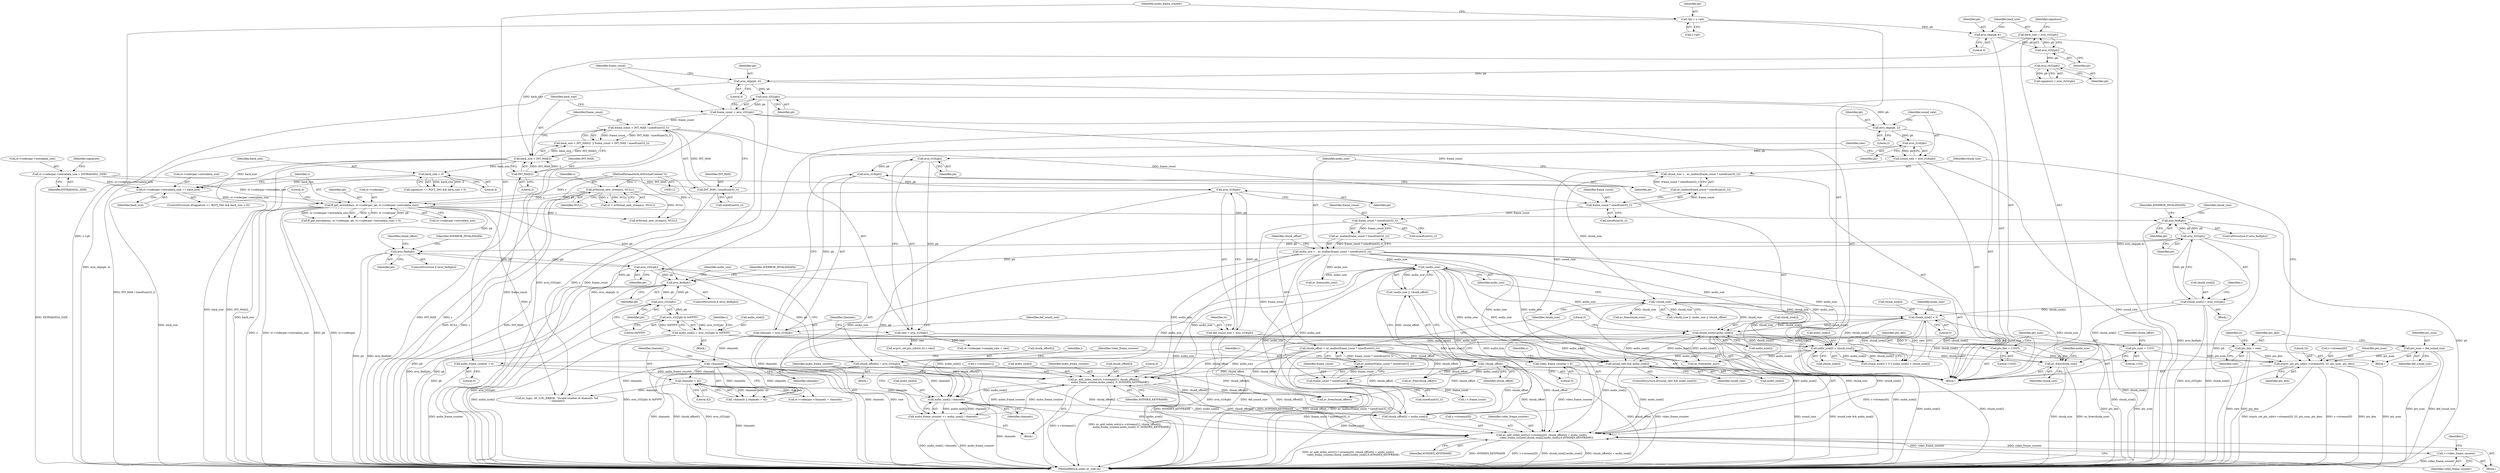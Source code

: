 digraph "0_FFmpeg_96f24d1bee7fe7bac08e2b7c74db1a046c9dc0de@API" {
"1000620" [label="(Call,av_free(chunk_size))"];
"1000549" [label="(Call,chunk_size[i] < 0)"];
"1000487" [label="(Call,chunk_size[i] = avio_rl32(pb))"];
"1000491" [label="(Call,avio_rl32(pb))"];
"1000483" [label="(Call,avio_feof(pb))"];
"1000284" [label="(Call,ff_get_extradata(s, st->codecpar, pb, st->codecpar->extradata_size))"];
"1000216" [label="(Call,avformat_new_stream(s, NULL))"];
"1000113" [label="(MethodParameterIn,AVFormatContext *s)"];
"1000212" [label="(Call,avio_rl16(pb))"];
"1000208" [label="(Call,avio_rl16(pb))"];
"1000204" [label="(Call,avio_rl16(pb))"];
"1000200" [label="(Call,avio_rl16(pb))"];
"1000195" [label="(Call,avio_skip(pb, 2))"];
"1000178" [label="(Call,avio_rl32(pb))"];
"1000173" [label="(Call,avio_skip(pb, 4))"];
"1000171" [label="(Call,avio_rb32(pb))"];
"1000167" [label="(Call,avio_rl32(pb))"];
"1000162" [label="(Call,avio_skip(pb,4))"];
"1000116" [label="(Call,*pb = s->pb)"];
"1000275" [label="(Call,st->codecpar->extradata_size += back_size)"];
"1000272" [label="(Call,back_size > 0)"];
"1000182" [label="(Call,back_size > INT_MAX/2)"];
"1000165" [label="(Call,back_size = avio_rl32(pb))"];
"1000184" [label="(Call,INT_MAX/2)"];
"1000260" [label="(Call,st->codecpar->extradata_size = EXTRADATA1_SIZE)"];
"1000609" [label="(Call,chunk_size[i]-audio_size[i])"];
"1000554" [label="(Call,audio_size[i] > chunk_size[i])"];
"1000458" [label="(Call,!audio_size)"];
"1000439" [label="(Call,audio_size =   av_malloc(frame_count * sizeof(uint32_t)))"];
"1000441" [label="(Call,av_malloc(frame_count * sizeof(uint32_t)))"];
"1000442" [label="(Call,frame_count * sizeof(uint32_t))"];
"1000435" [label="(Call,frame_count * sizeof(uint32_t))"];
"1000187" [label="(Call,frame_count > INT_MAX / sizeof(uint32_t))"];
"1000176" [label="(Call,frame_count = avio_rl32(pb))"];
"1000189" [label="(Call,INT_MAX / sizeof(uint32_t))"];
"1000529" [label="(Call,audio_size[i] = avio_rl32(pb) & 0xFFFF)"];
"1000533" [label="(Call,avio_rl32(pb) & 0xFFFF)"];
"1000534" [label="(Call,avio_rl32(pb))"];
"1000525" [label="(Call,avio_feof(pb))"];
"1000512" [label="(Call,avio_rl32(pb))"];
"1000504" [label="(Call,avio_feof(pb))"];
"1000455" [label="(Call,!chunk_size)"];
"1000432" [label="(Call,chunk_size =   av_malloc(frame_count * sizeof(uint32_t)))"];
"1000434" [label="(Call,av_malloc(frame_count * sizeof(uint32_t)))"];
"1000567" [label="(Call,sound_rate && audio_size[i])"];
"1000198" [label="(Call,sound_rate = avio_rl16(pb))"];
"1000590" [label="(Call,audio_size[i] / channels)"];
"1000573" [label="(Call,av_add_index_entry(s->streams[1], chunk_offset[i],\n                audio_frame_counter,audio_size[i], 0, AVINDEX_KEYFRAME))"];
"1000460" [label="(Call,!chunk_offset)"];
"1000446" [label="(Call,chunk_offset = av_malloc(frame_count * sizeof(uint32_t)))"];
"1000448" [label="(Call,av_malloc(frame_count * sizeof(uint32_t)))"];
"1000449" [label="(Call,frame_count * sizeof(uint32_t))"];
"1000508" [label="(Call,chunk_offset[i] = avio_rl32(pb))"];
"1000588" [label="(Call,audio_frame_counter += audio_size[i] / channels)"];
"1000124" [label="(Call,audio_frame_counter = 0)"];
"1000595" [label="(Call,av_add_index_entry(s->streams[0], chunk_offset[i] + audio_size[i],\n            video_frame_counter,chunk_size[i]-audio_size[i],0,AVINDEX_KEYFRAME))"];
"1000423" [label="(Call,avpriv_set_pts_info(s->streams[0], 32, pts_num, pts_den))"];
"1000317" [label="(Call,pts_num = def_sound_size)"];
"1000210" [label="(Call,def_sound_size = avio_rl16(pb))"];
"1000142" [label="(Call,pts_num = 1103)"];
"1000138" [label="(Call,pts_den = 11025)"];
"1000320" [label="(Call,pts_den = rate)"];
"1000202" [label="(Call,rate = avio_rl16(pb))"];
"1000128" [label="(Call,video_frame_counter = 0)"];
"1000618" [label="(Call,++video_frame_counter)"];
"1000206" [label="(Call,channels = avio_rl16(pb))"];
"1000304" [label="(Call,!channels)"];
"1000306" [label="(Call,channels > 42)"];
"1000554" [label="(Call,audio_size[i] > chunk_size[i])"];
"1000167" [label="(Call,avio_rl32(pb))"];
"1000574" [label="(Call,s->streams[1])"];
"1000183" [label="(Identifier,back_size)"];
"1000512" [label="(Call,avio_rl32(pb))"];
"1000173" [label="(Call,avio_skip(pb, 4))"];
"1000179" [label="(Identifier,pb)"];
"1000433" [label="(Identifier,chunk_size)"];
"1000430" [label="(Identifier,pts_num)"];
"1000213" [label="(Identifier,pb)"];
"1000169" [label="(Call,signature = avio_rb32(pb))"];
"1000168" [label="(Identifier,pb)"];
"1000143" [label="(Identifier,pts_num)"];
"1000467" [label="(Call,av_free(chunk_offset))"];
"1000440" [label="(Identifier,audio_size)"];
"1000583" [label="(Call,audio_size[i])"];
"1000432" [label="(Call,chunk_size =   av_malloc(frame_count * sizeof(uint32_t)))"];
"1000307" [label="(Identifier,channels)"];
"1000505" [label="(Identifier,pb)"];
"1000191" [label="(Call,sizeof(uint32_t))"];
"1000272" [label="(Call,back_size > 0)"];
"1000140" [label="(Literal,11025)"];
"1000162" [label="(Call,avio_skip(pb,4))"];
"1000324" [label="(Identifier,st)"];
"1000318" [label="(Identifier,pts_num)"];
"1000594" [label="(Identifier,channels)"];
"1000130" [label="(Literal,0)"];
"1000484" [label="(Identifier,pb)"];
"1000457" [label="(Call,!audio_size || !chunk_offset)"];
"1000531" [label="(Identifier,audio_size)"];
"1000431" [label="(Identifier,pts_den)"];
"1000206" [label="(Call,channels = avio_rl16(pb))"];
"1000487" [label="(Call,chunk_size[i] = avio_rl32(pb))"];
"1000187" [label="(Call,frame_count > INT_MAX / sizeof(uint32_t))"];
"1000196" [label="(Identifier,pb)"];
"1000319" [label="(Identifier,def_sound_size)"];
"1000212" [label="(Call,avio_rl16(pb))"];
"1000185" [label="(Identifier,INT_MAX)"];
"1000582" [label="(Identifier,audio_frame_counter)"];
"1000620" [label="(Call,av_free(chunk_size))"];
"1000304" [label="(Call,!channels)"];
"1000461" [label="(Identifier,chunk_offset)"];
"1000139" [label="(Identifier,pts_den)"];
"1000591" [label="(Call,audio_size[i])"];
"1000448" [label="(Call,av_malloc(frame_count * sizeof(uint32_t)))"];
"1000147" [label="(Identifier,chunk_offset)"];
"1000556" [label="(Identifier,audio_size)"];
"1000460" [label="(Call,!chunk_offset)"];
"1000576" [label="(Identifier,s)"];
"1000211" [label="(Identifier,def_sound_size)"];
"1000144" [label="(Literal,1103)"];
"1000610" [label="(Call,chunk_size[i])"];
"1000491" [label="(Call,avio_rl32(pb))"];
"1000579" [label="(Call,chunk_offset[i])"];
"1000317" [label="(Call,pts_num = def_sound_size)"];
"1000178" [label="(Call,avio_rl32(pb))"];
"1000273" [label="(Identifier,back_size)"];
"1000555" [label="(Call,audio_size[i])"];
"1000621" [label="(Identifier,chunk_size)"];
"1000268" [label="(Call,signature == RLV3_TAG && back_size > 0)"];
"1000199" [label="(Identifier,sound_rate)"];
"1000595" [label="(Call,av_add_index_entry(s->streams[0], chunk_offset[i] + audio_size[i],\n            video_frame_counter,chunk_size[i]-audio_size[i],0,AVINDEX_KEYFRAME))"];
"1000523" [label="(Block,)"];
"1000274" [label="(Literal,0)"];
"1000281" [label="(Identifier,back_size)"];
"1000548" [label="(Call,chunk_size[i] < 0 || audio_size[i] > chunk_size[i])"];
"1000306" [label="(Call,channels > 42)"];
"1000129" [label="(Identifier,video_frame_counter)"];
"1000546" [label="(Block,)"];
"1000207" [label="(Identifier,channels)"];
"1000566" [label="(ControlStructure,if(sound_rate && audio_size[i]))"];
"1000275" [label="(Call,st->codecpar->extradata_size += back_size)"];
"1000590" [label="(Call,audio_size[i] / channels)"];
"1000117" [label="(Identifier,pb)"];
"1000276" [label="(Call,st->codecpar->extradata_size)"];
"1000456" [label="(Identifier,chunk_size)"];
"1000285" [label="(Identifier,s)"];
"1000175" [label="(Literal,4)"];
"1000534" [label="(Call,avio_rl32(pb))"];
"1000502" [label="(Block,)"];
"1000210" [label="(Call,def_sound_size = avio_rl16(pb))"];
"1000509" [label="(Call,chunk_offset[i])"];
"1000325" [label="(Call,avformat_new_stream(s, NULL))"];
"1000171" [label="(Call,avio_rb32(pb))"];
"1000163" [label="(Identifier,pb)"];
"1000320" [label="(Call,pts_den = rate)"];
"1000190" [label="(Identifier,INT_MAX)"];
"1000524" [label="(ControlStructure,if (avio_feof(pb)))"];
"1000463" [label="(Call,av_free(chunk_size))"];
"1000504" [label="(Call,avio_feof(pb))"];
"1000181" [label="(Call,back_size > INT_MAX/2  || frame_count > INT_MAX / sizeof(uint32_t))"];
"1000322" [label="(Identifier,rate)"];
"1000217" [label="(Identifier,s)"];
"1000128" [label="(Call,video_frame_counter = 0)"];
"1000126" [label="(Literal,0)"];
"1000465" [label="(Call,av_free(audio_size))"];
"1000525" [label="(Call,avio_feof(pb))"];
"1000202" [label="(Call,rate = avio_rl16(pb))"];
"1000305" [label="(Identifier,channels)"];
"1000455" [label="(Call,!chunk_size)"];
"1000623" [label="(Identifier,audio_size)"];
"1000588" [label="(Call,audio_frame_counter += audio_size[i] / channels)"];
"1000186" [label="(Literal,2)"];
"1000613" [label="(Call,audio_size[i])"];
"1000215" [label="(Identifier,st)"];
"1000437" [label="(Call,sizeof(uint32_t))"];
"1000510" [label="(Identifier,chunk_offset)"];
"1000458" [label="(Call,!audio_size)"];
"1000295" [label="(Literal,0)"];
"1000208" [label="(Call,avio_rl16(pb))"];
"1000450" [label="(Identifier,frame_count)"];
"1000270" [label="(Identifier,signature)"];
"1000138" [label="(Call,pts_den = 11025)"];
"1000266" [label="(Identifier,EXTRADATA1_SIZE)"];
"1000601" [label="(Call,chunk_offset[i] + audio_size[i])"];
"1000267" [label="(ControlStructure,if(signature == RLV3_TAG && back_size > 0))"];
"1000261" [label="(Call,st->codecpar->extradata_size)"];
"1000522" [label="(Identifier,i)"];
"1000488" [label="(Call,chunk_size[i])"];
"1000529" [label="(Call,audio_size[i] = avio_rl32(pb) & 0xFFFF)"];
"1000451" [label="(Call,sizeof(uint32_t))"];
"1000423" [label="(Call,avpriv_set_pts_info(s->streams[0], 32, pts_num, pts_den))"];
"1000118" [label="(Call,s->pb)"];
"1000189" [label="(Call,INT_MAX / sizeof(uint32_t))"];
"1000567" [label="(Call,sound_rate && audio_size[i])"];
"1000308" [label="(Literal,42)"];
"1000201" [label="(Identifier,pb)"];
"1000573" [label="(Call,av_add_index_entry(s->streams[1], chunk_offset[i],\n                audio_frame_counter,audio_size[i], 0, AVINDEX_KEYFRAME))"];
"1000476" [label="(Call,i < frame_count)"];
"1000596" [label="(Call,s->streams[0])"];
"1000454" [label="(Call,!chunk_size || !audio_size || !chunk_offset)"];
"1000589" [label="(Identifier,audio_frame_counter)"];
"1000303" [label="(Call,!channels || channels > 42)"];
"1000434" [label="(Call,av_malloc(frame_count * sizeof(uint32_t)))"];
"1000166" [label="(Identifier,back_size)"];
"1000609" [label="(Call,chunk_size[i]-audio_size[i])"];
"1000446" [label="(Call,chunk_offset = av_malloc(frame_count * sizeof(uint32_t)))"];
"1000618" [label="(Call,++video_frame_counter)"];
"1000444" [label="(Call,sizeof(uint32_t))"];
"1000418" [label="(Call,avpriv_set_pts_info(st,32,1,rate))"];
"1000114" [label="(Block,)"];
"1000481" [label="(Block,)"];
"1000209" [label="(Identifier,pb)"];
"1000113" [label="(MethodParameterIn,AVFormatContext *s)"];
"1000177" [label="(Identifier,frame_count)"];
"1000508" [label="(Call,chunk_offset[i] = avio_rl32(pb))"];
"1000483" [label="(Call,avio_feof(pb))"];
"1000513" [label="(Identifier,pb)"];
"1000568" [label="(Identifier,sound_rate)"];
"1000290" [label="(Call,st->codecpar->extradata_size)"];
"1000170" [label="(Identifier,signature)"];
"1000526" [label="(Identifier,pb)"];
"1000550" [label="(Call,chunk_size[i])"];
"1000449" [label="(Call,frame_count * sizeof(uint32_t))"];
"1000503" [label="(ControlStructure,if (avio_feof(pb)))"];
"1000507" [label="(Identifier,AVERROR_INVALIDDATA)"];
"1000164" [label="(Literal,4)"];
"1000598" [label="(Identifier,s)"];
"1000535" [label="(Identifier,pb)"];
"1000586" [label="(Literal,0)"];
"1000429" [label="(Literal,32)"];
"1000205" [label="(Identifier,pb)"];
"1000116" [label="(Call,*pb = s->pb)"];
"1000204" [label="(Call,avio_rl16(pb))"];
"1000439" [label="(Call,audio_size =   av_malloc(frame_count * sizeof(uint32_t)))"];
"1000441" [label="(Call,av_malloc(frame_count * sizeof(uint32_t)))"];
"1000289" [label="(Identifier,pb)"];
"1000569" [label="(Call,audio_size[i])"];
"1000284" [label="(Call,ff_get_extradata(s, st->codecpar, pb, st->codecpar->extradata_size))"];
"1000442" [label="(Call,frame_count * sizeof(uint32_t))"];
"1000310" [label="(Call,av_log(s, AV_LOG_ERROR, \"Invalid number of channels: %d\n\", channels))"];
"1000572" [label="(Block,)"];
"1000528" [label="(Identifier,AVERROR_INVALIDDATA)"];
"1000492" [label="(Identifier,pb)"];
"1000283" [label="(Call,ff_get_extradata(s, st->codecpar, pb, st->codecpar->extradata_size) < 0)"];
"1000172" [label="(Identifier,pb)"];
"1000203" [label="(Identifier,rate)"];
"1000608" [label="(Identifier,video_frame_counter)"];
"1000619" [label="(Identifier,video_frame_counter)"];
"1000301" [label="(Block,)"];
"1000482" [label="(ControlStructure,if (avio_feof(pb)))"];
"1000369" [label="(Call,st->codecpar->sample_rate = rate)"];
"1000214" [label="(Call,st = avformat_new_stream(s, NULL))"];
"1000198" [label="(Call,sound_rate = avio_rl16(pb))"];
"1000628" [label="(MethodReturn,static av_cold int)"];
"1000174" [label="(Identifier,pb)"];
"1000443" [label="(Identifier,frame_count)"];
"1000125" [label="(Identifier,audio_frame_counter)"];
"1000321" [label="(Identifier,pts_den)"];
"1000480" [label="(Identifier,i)"];
"1000195" [label="(Call,avio_skip(pb, 2))"];
"1000176" [label="(Call,frame_count = avio_rl32(pb))"];
"1000447" [label="(Identifier,chunk_offset)"];
"1000165" [label="(Call,back_size = avio_rl32(pb))"];
"1000616" [label="(Literal,0)"];
"1000188" [label="(Identifier,frame_count)"];
"1000436" [label="(Identifier,frame_count)"];
"1000549" [label="(Call,chunk_size[i] < 0)"];
"1000533" [label="(Call,avio_rl32(pb) & 0xFFFF)"];
"1000530" [label="(Call,audio_size[i])"];
"1000200" [label="(Call,avio_rl16(pb))"];
"1000355" [label="(Call,st->codecpar->channels = channels)"];
"1000218" [label="(Identifier,NULL)"];
"1000435" [label="(Call,frame_count * sizeof(uint32_t))"];
"1000124" [label="(Call,audio_frame_counter = 0)"];
"1000545" [label="(Identifier,i)"];
"1000459" [label="(Identifier,audio_size)"];
"1000553" [label="(Literal,0)"];
"1000286" [label="(Call,st->codecpar)"];
"1000486" [label="(Identifier,AVERROR_INVALIDDATA)"];
"1000622" [label="(Call,av_free(audio_size))"];
"1000142" [label="(Call,pts_num = 1103)"];
"1000558" [label="(Call,chunk_size[i])"];
"1000617" [label="(Identifier,AVINDEX_KEYFRAME)"];
"1000260" [label="(Call,st->codecpar->extradata_size = EXTRADATA1_SIZE)"];
"1000501" [label="(Identifier,i)"];
"1000424" [label="(Call,s->streams[0])"];
"1000624" [label="(Call,av_free(chunk_offset))"];
"1000197" [label="(Literal,2)"];
"1000536" [label="(Literal,0xFFFF)"];
"1000489" [label="(Identifier,chunk_size)"];
"1000182" [label="(Call,back_size > INT_MAX/2)"];
"1000216" [label="(Call,avformat_new_stream(s, NULL))"];
"1000587" [label="(Identifier,AVINDEX_KEYFRAME)"];
"1000184" [label="(Call,INT_MAX/2)"];
"1000620" -> "1000114"  [label="AST: "];
"1000620" -> "1000621"  [label="CFG: "];
"1000621" -> "1000620"  [label="AST: "];
"1000623" -> "1000620"  [label="CFG: "];
"1000620" -> "1000628"  [label="DDG: chunk_size"];
"1000620" -> "1000628"  [label="DDG: av_free(chunk_size)"];
"1000549" -> "1000620"  [label="DDG: chunk_size[i]"];
"1000487" -> "1000620"  [label="DDG: chunk_size[i]"];
"1000609" -> "1000620"  [label="DDG: chunk_size[i]"];
"1000554" -> "1000620"  [label="DDG: chunk_size[i]"];
"1000455" -> "1000620"  [label="DDG: chunk_size"];
"1000549" -> "1000548"  [label="AST: "];
"1000549" -> "1000553"  [label="CFG: "];
"1000550" -> "1000549"  [label="AST: "];
"1000553" -> "1000549"  [label="AST: "];
"1000556" -> "1000549"  [label="CFG: "];
"1000548" -> "1000549"  [label="CFG: "];
"1000549" -> "1000628"  [label="DDG: chunk_size[i]"];
"1000549" -> "1000548"  [label="DDG: chunk_size[i]"];
"1000549" -> "1000548"  [label="DDG: 0"];
"1000487" -> "1000549"  [label="DDG: chunk_size[i]"];
"1000609" -> "1000549"  [label="DDG: chunk_size[i]"];
"1000455" -> "1000549"  [label="DDG: chunk_size"];
"1000549" -> "1000554"  [label="DDG: chunk_size[i]"];
"1000549" -> "1000609"  [label="DDG: chunk_size[i]"];
"1000487" -> "1000481"  [label="AST: "];
"1000487" -> "1000491"  [label="CFG: "];
"1000488" -> "1000487"  [label="AST: "];
"1000491" -> "1000487"  [label="AST: "];
"1000480" -> "1000487"  [label="CFG: "];
"1000487" -> "1000628"  [label="DDG: chunk_size[i]"];
"1000487" -> "1000628"  [label="DDG: avio_rl32(pb)"];
"1000491" -> "1000487"  [label="DDG: pb"];
"1000491" -> "1000492"  [label="CFG: "];
"1000492" -> "1000491"  [label="AST: "];
"1000491" -> "1000628"  [label="DDG: pb"];
"1000491" -> "1000483"  [label="DDG: pb"];
"1000483" -> "1000491"  [label="DDG: pb"];
"1000491" -> "1000504"  [label="DDG: pb"];
"1000491" -> "1000525"  [label="DDG: pb"];
"1000483" -> "1000482"  [label="AST: "];
"1000483" -> "1000484"  [label="CFG: "];
"1000484" -> "1000483"  [label="AST: "];
"1000486" -> "1000483"  [label="CFG: "];
"1000489" -> "1000483"  [label="CFG: "];
"1000483" -> "1000628"  [label="DDG: avio_feof(pb)"];
"1000483" -> "1000628"  [label="DDG: pb"];
"1000284" -> "1000483"  [label="DDG: pb"];
"1000284" -> "1000283"  [label="AST: "];
"1000284" -> "1000290"  [label="CFG: "];
"1000285" -> "1000284"  [label="AST: "];
"1000286" -> "1000284"  [label="AST: "];
"1000289" -> "1000284"  [label="AST: "];
"1000290" -> "1000284"  [label="AST: "];
"1000295" -> "1000284"  [label="CFG: "];
"1000284" -> "1000628"  [label="DDG: st->codecpar"];
"1000284" -> "1000628"  [label="DDG: s"];
"1000284" -> "1000628"  [label="DDG: st->codecpar->extradata_size"];
"1000284" -> "1000628"  [label="DDG: pb"];
"1000284" -> "1000283"  [label="DDG: s"];
"1000284" -> "1000283"  [label="DDG: st->codecpar"];
"1000284" -> "1000283"  [label="DDG: pb"];
"1000284" -> "1000283"  [label="DDG: st->codecpar->extradata_size"];
"1000216" -> "1000284"  [label="DDG: s"];
"1000113" -> "1000284"  [label="DDG: s"];
"1000212" -> "1000284"  [label="DDG: pb"];
"1000275" -> "1000284"  [label="DDG: st->codecpar->extradata_size"];
"1000260" -> "1000284"  [label="DDG: st->codecpar->extradata_size"];
"1000284" -> "1000310"  [label="DDG: s"];
"1000284" -> "1000325"  [label="DDG: s"];
"1000284" -> "1000504"  [label="DDG: pb"];
"1000284" -> "1000525"  [label="DDG: pb"];
"1000216" -> "1000214"  [label="AST: "];
"1000216" -> "1000218"  [label="CFG: "];
"1000217" -> "1000216"  [label="AST: "];
"1000218" -> "1000216"  [label="AST: "];
"1000214" -> "1000216"  [label="CFG: "];
"1000216" -> "1000628"  [label="DDG: s"];
"1000216" -> "1000628"  [label="DDG: NULL"];
"1000216" -> "1000214"  [label="DDG: s"];
"1000216" -> "1000214"  [label="DDG: NULL"];
"1000113" -> "1000216"  [label="DDG: s"];
"1000216" -> "1000325"  [label="DDG: NULL"];
"1000113" -> "1000112"  [label="AST: "];
"1000113" -> "1000628"  [label="DDG: s"];
"1000113" -> "1000310"  [label="DDG: s"];
"1000113" -> "1000325"  [label="DDG: s"];
"1000212" -> "1000210"  [label="AST: "];
"1000212" -> "1000213"  [label="CFG: "];
"1000213" -> "1000212"  [label="AST: "];
"1000210" -> "1000212"  [label="CFG: "];
"1000212" -> "1000628"  [label="DDG: pb"];
"1000212" -> "1000210"  [label="DDG: pb"];
"1000208" -> "1000212"  [label="DDG: pb"];
"1000208" -> "1000206"  [label="AST: "];
"1000208" -> "1000209"  [label="CFG: "];
"1000209" -> "1000208"  [label="AST: "];
"1000206" -> "1000208"  [label="CFG: "];
"1000208" -> "1000206"  [label="DDG: pb"];
"1000204" -> "1000208"  [label="DDG: pb"];
"1000204" -> "1000202"  [label="AST: "];
"1000204" -> "1000205"  [label="CFG: "];
"1000205" -> "1000204"  [label="AST: "];
"1000202" -> "1000204"  [label="CFG: "];
"1000204" -> "1000202"  [label="DDG: pb"];
"1000200" -> "1000204"  [label="DDG: pb"];
"1000200" -> "1000198"  [label="AST: "];
"1000200" -> "1000201"  [label="CFG: "];
"1000201" -> "1000200"  [label="AST: "];
"1000198" -> "1000200"  [label="CFG: "];
"1000200" -> "1000198"  [label="DDG: pb"];
"1000195" -> "1000200"  [label="DDG: pb"];
"1000195" -> "1000114"  [label="AST: "];
"1000195" -> "1000197"  [label="CFG: "];
"1000196" -> "1000195"  [label="AST: "];
"1000197" -> "1000195"  [label="AST: "];
"1000199" -> "1000195"  [label="CFG: "];
"1000195" -> "1000628"  [label="DDG: avio_skip(pb, 2)"];
"1000178" -> "1000195"  [label="DDG: pb"];
"1000178" -> "1000176"  [label="AST: "];
"1000178" -> "1000179"  [label="CFG: "];
"1000179" -> "1000178"  [label="AST: "];
"1000176" -> "1000178"  [label="CFG: "];
"1000178" -> "1000628"  [label="DDG: pb"];
"1000178" -> "1000176"  [label="DDG: pb"];
"1000173" -> "1000178"  [label="DDG: pb"];
"1000173" -> "1000114"  [label="AST: "];
"1000173" -> "1000175"  [label="CFG: "];
"1000174" -> "1000173"  [label="AST: "];
"1000175" -> "1000173"  [label="AST: "];
"1000177" -> "1000173"  [label="CFG: "];
"1000173" -> "1000628"  [label="DDG: avio_skip(pb, 4)"];
"1000171" -> "1000173"  [label="DDG: pb"];
"1000171" -> "1000169"  [label="AST: "];
"1000171" -> "1000172"  [label="CFG: "];
"1000172" -> "1000171"  [label="AST: "];
"1000169" -> "1000171"  [label="CFG: "];
"1000171" -> "1000169"  [label="DDG: pb"];
"1000167" -> "1000171"  [label="DDG: pb"];
"1000167" -> "1000165"  [label="AST: "];
"1000167" -> "1000168"  [label="CFG: "];
"1000168" -> "1000167"  [label="AST: "];
"1000165" -> "1000167"  [label="CFG: "];
"1000167" -> "1000165"  [label="DDG: pb"];
"1000162" -> "1000167"  [label="DDG: pb"];
"1000162" -> "1000114"  [label="AST: "];
"1000162" -> "1000164"  [label="CFG: "];
"1000163" -> "1000162"  [label="AST: "];
"1000164" -> "1000162"  [label="AST: "];
"1000166" -> "1000162"  [label="CFG: "];
"1000162" -> "1000628"  [label="DDG: avio_skip(pb,4)"];
"1000116" -> "1000162"  [label="DDG: pb"];
"1000116" -> "1000114"  [label="AST: "];
"1000116" -> "1000118"  [label="CFG: "];
"1000117" -> "1000116"  [label="AST: "];
"1000118" -> "1000116"  [label="AST: "];
"1000125" -> "1000116"  [label="CFG: "];
"1000116" -> "1000628"  [label="DDG: s->pb"];
"1000275" -> "1000267"  [label="AST: "];
"1000275" -> "1000281"  [label="CFG: "];
"1000276" -> "1000275"  [label="AST: "];
"1000281" -> "1000275"  [label="AST: "];
"1000285" -> "1000275"  [label="CFG: "];
"1000275" -> "1000628"  [label="DDG: back_size"];
"1000272" -> "1000275"  [label="DDG: back_size"];
"1000182" -> "1000275"  [label="DDG: back_size"];
"1000260" -> "1000275"  [label="DDG: st->codecpar->extradata_size"];
"1000272" -> "1000268"  [label="AST: "];
"1000272" -> "1000274"  [label="CFG: "];
"1000273" -> "1000272"  [label="AST: "];
"1000274" -> "1000272"  [label="AST: "];
"1000268" -> "1000272"  [label="CFG: "];
"1000272" -> "1000628"  [label="DDG: back_size"];
"1000272" -> "1000268"  [label="DDG: back_size"];
"1000272" -> "1000268"  [label="DDG: 0"];
"1000182" -> "1000272"  [label="DDG: back_size"];
"1000182" -> "1000181"  [label="AST: "];
"1000182" -> "1000184"  [label="CFG: "];
"1000183" -> "1000182"  [label="AST: "];
"1000184" -> "1000182"  [label="AST: "];
"1000188" -> "1000182"  [label="CFG: "];
"1000181" -> "1000182"  [label="CFG: "];
"1000182" -> "1000628"  [label="DDG: INT_MAX/2"];
"1000182" -> "1000628"  [label="DDG: back_size"];
"1000182" -> "1000181"  [label="DDG: back_size"];
"1000182" -> "1000181"  [label="DDG: INT_MAX/2"];
"1000165" -> "1000182"  [label="DDG: back_size"];
"1000184" -> "1000182"  [label="DDG: INT_MAX"];
"1000184" -> "1000182"  [label="DDG: 2"];
"1000165" -> "1000114"  [label="AST: "];
"1000166" -> "1000165"  [label="AST: "];
"1000170" -> "1000165"  [label="CFG: "];
"1000184" -> "1000186"  [label="CFG: "];
"1000185" -> "1000184"  [label="AST: "];
"1000186" -> "1000184"  [label="AST: "];
"1000184" -> "1000628"  [label="DDG: INT_MAX"];
"1000184" -> "1000189"  [label="DDG: INT_MAX"];
"1000260" -> "1000114"  [label="AST: "];
"1000260" -> "1000266"  [label="CFG: "];
"1000261" -> "1000260"  [label="AST: "];
"1000266" -> "1000260"  [label="AST: "];
"1000270" -> "1000260"  [label="CFG: "];
"1000260" -> "1000628"  [label="DDG: EXTRADATA1_SIZE"];
"1000609" -> "1000595"  [label="AST: "];
"1000609" -> "1000613"  [label="CFG: "];
"1000610" -> "1000609"  [label="AST: "];
"1000613" -> "1000609"  [label="AST: "];
"1000616" -> "1000609"  [label="CFG: "];
"1000609" -> "1000628"  [label="DDG: audio_size[i]"];
"1000609" -> "1000628"  [label="DDG: chunk_size[i]"];
"1000609" -> "1000554"  [label="DDG: audio_size[i]"];
"1000609" -> "1000567"  [label="DDG: audio_size[i]"];
"1000609" -> "1000595"  [label="DDG: chunk_size[i]"];
"1000609" -> "1000595"  [label="DDG: audio_size[i]"];
"1000554" -> "1000609"  [label="DDG: chunk_size[i]"];
"1000455" -> "1000609"  [label="DDG: chunk_size"];
"1000458" -> "1000609"  [label="DDG: audio_size"];
"1000439" -> "1000609"  [label="DDG: audio_size"];
"1000567" -> "1000609"  [label="DDG: audio_size[i]"];
"1000590" -> "1000609"  [label="DDG: audio_size[i]"];
"1000609" -> "1000622"  [label="DDG: audio_size[i]"];
"1000554" -> "1000548"  [label="AST: "];
"1000554" -> "1000558"  [label="CFG: "];
"1000555" -> "1000554"  [label="AST: "];
"1000558" -> "1000554"  [label="AST: "];
"1000548" -> "1000554"  [label="CFG: "];
"1000554" -> "1000628"  [label="DDG: audio_size[i]"];
"1000554" -> "1000628"  [label="DDG: chunk_size[i]"];
"1000554" -> "1000548"  [label="DDG: audio_size[i]"];
"1000554" -> "1000548"  [label="DDG: chunk_size[i]"];
"1000458" -> "1000554"  [label="DDG: audio_size"];
"1000439" -> "1000554"  [label="DDG: audio_size"];
"1000529" -> "1000554"  [label="DDG: audio_size[i]"];
"1000455" -> "1000554"  [label="DDG: chunk_size"];
"1000554" -> "1000567"  [label="DDG: audio_size[i]"];
"1000554" -> "1000622"  [label="DDG: audio_size[i]"];
"1000458" -> "1000457"  [label="AST: "];
"1000458" -> "1000459"  [label="CFG: "];
"1000459" -> "1000458"  [label="AST: "];
"1000461" -> "1000458"  [label="CFG: "];
"1000457" -> "1000458"  [label="CFG: "];
"1000458" -> "1000628"  [label="DDG: audio_size"];
"1000458" -> "1000457"  [label="DDG: audio_size"];
"1000439" -> "1000458"  [label="DDG: audio_size"];
"1000458" -> "1000465"  [label="DDG: audio_size"];
"1000458" -> "1000567"  [label="DDG: audio_size"];
"1000458" -> "1000573"  [label="DDG: audio_size"];
"1000458" -> "1000590"  [label="DDG: audio_size"];
"1000458" -> "1000595"  [label="DDG: audio_size"];
"1000458" -> "1000601"  [label="DDG: audio_size"];
"1000458" -> "1000622"  [label="DDG: audio_size"];
"1000439" -> "1000114"  [label="AST: "];
"1000439" -> "1000441"  [label="CFG: "];
"1000440" -> "1000439"  [label="AST: "];
"1000441" -> "1000439"  [label="AST: "];
"1000447" -> "1000439"  [label="CFG: "];
"1000439" -> "1000628"  [label="DDG: audio_size"];
"1000441" -> "1000439"  [label="DDG: frame_count * sizeof(uint32_t)"];
"1000439" -> "1000465"  [label="DDG: audio_size"];
"1000439" -> "1000567"  [label="DDG: audio_size"];
"1000439" -> "1000573"  [label="DDG: audio_size"];
"1000439" -> "1000590"  [label="DDG: audio_size"];
"1000439" -> "1000595"  [label="DDG: audio_size"];
"1000439" -> "1000601"  [label="DDG: audio_size"];
"1000439" -> "1000622"  [label="DDG: audio_size"];
"1000441" -> "1000442"  [label="CFG: "];
"1000442" -> "1000441"  [label="AST: "];
"1000442" -> "1000441"  [label="DDG: frame_count"];
"1000442" -> "1000444"  [label="CFG: "];
"1000443" -> "1000442"  [label="AST: "];
"1000444" -> "1000442"  [label="AST: "];
"1000435" -> "1000442"  [label="DDG: frame_count"];
"1000442" -> "1000449"  [label="DDG: frame_count"];
"1000435" -> "1000434"  [label="AST: "];
"1000435" -> "1000437"  [label="CFG: "];
"1000436" -> "1000435"  [label="AST: "];
"1000437" -> "1000435"  [label="AST: "];
"1000434" -> "1000435"  [label="CFG: "];
"1000435" -> "1000434"  [label="DDG: frame_count"];
"1000187" -> "1000435"  [label="DDG: frame_count"];
"1000176" -> "1000435"  [label="DDG: frame_count"];
"1000187" -> "1000181"  [label="AST: "];
"1000187" -> "1000189"  [label="CFG: "];
"1000188" -> "1000187"  [label="AST: "];
"1000189" -> "1000187"  [label="AST: "];
"1000181" -> "1000187"  [label="CFG: "];
"1000187" -> "1000628"  [label="DDG: frame_count"];
"1000187" -> "1000628"  [label="DDG: INT_MAX / sizeof(uint32_t)"];
"1000187" -> "1000181"  [label="DDG: frame_count"];
"1000187" -> "1000181"  [label="DDG: INT_MAX / sizeof(uint32_t)"];
"1000176" -> "1000187"  [label="DDG: frame_count"];
"1000189" -> "1000187"  [label="DDG: INT_MAX"];
"1000176" -> "1000114"  [label="AST: "];
"1000177" -> "1000176"  [label="AST: "];
"1000183" -> "1000176"  [label="CFG: "];
"1000176" -> "1000628"  [label="DDG: avio_rl32(pb)"];
"1000176" -> "1000628"  [label="DDG: frame_count"];
"1000189" -> "1000191"  [label="CFG: "];
"1000190" -> "1000189"  [label="AST: "];
"1000191" -> "1000189"  [label="AST: "];
"1000189" -> "1000628"  [label="DDG: INT_MAX"];
"1000529" -> "1000523"  [label="AST: "];
"1000529" -> "1000533"  [label="CFG: "];
"1000530" -> "1000529"  [label="AST: "];
"1000533" -> "1000529"  [label="AST: "];
"1000522" -> "1000529"  [label="CFG: "];
"1000529" -> "1000628"  [label="DDG: avio_rl32(pb) & 0xFFFF"];
"1000529" -> "1000628"  [label="DDG: audio_size[i]"];
"1000533" -> "1000529"  [label="DDG: avio_rl32(pb)"];
"1000533" -> "1000529"  [label="DDG: 0xFFFF"];
"1000529" -> "1000567"  [label="DDG: audio_size[i]"];
"1000529" -> "1000622"  [label="DDG: audio_size[i]"];
"1000533" -> "1000536"  [label="CFG: "];
"1000534" -> "1000533"  [label="AST: "];
"1000536" -> "1000533"  [label="AST: "];
"1000533" -> "1000628"  [label="DDG: avio_rl32(pb)"];
"1000534" -> "1000533"  [label="DDG: pb"];
"1000534" -> "1000535"  [label="CFG: "];
"1000535" -> "1000534"  [label="AST: "];
"1000536" -> "1000534"  [label="CFG: "];
"1000534" -> "1000628"  [label="DDG: pb"];
"1000534" -> "1000525"  [label="DDG: pb"];
"1000525" -> "1000534"  [label="DDG: pb"];
"1000525" -> "1000524"  [label="AST: "];
"1000525" -> "1000526"  [label="CFG: "];
"1000526" -> "1000525"  [label="AST: "];
"1000528" -> "1000525"  [label="CFG: "];
"1000531" -> "1000525"  [label="CFG: "];
"1000525" -> "1000628"  [label="DDG: avio_feof(pb)"];
"1000525" -> "1000628"  [label="DDG: pb"];
"1000512" -> "1000525"  [label="DDG: pb"];
"1000512" -> "1000508"  [label="AST: "];
"1000512" -> "1000513"  [label="CFG: "];
"1000513" -> "1000512"  [label="AST: "];
"1000508" -> "1000512"  [label="CFG: "];
"1000512" -> "1000628"  [label="DDG: pb"];
"1000512" -> "1000504"  [label="DDG: pb"];
"1000512" -> "1000508"  [label="DDG: pb"];
"1000504" -> "1000512"  [label="DDG: pb"];
"1000504" -> "1000503"  [label="AST: "];
"1000504" -> "1000505"  [label="CFG: "];
"1000505" -> "1000504"  [label="AST: "];
"1000507" -> "1000504"  [label="CFG: "];
"1000510" -> "1000504"  [label="CFG: "];
"1000504" -> "1000628"  [label="DDG: pb"];
"1000504" -> "1000628"  [label="DDG: avio_feof(pb)"];
"1000455" -> "1000454"  [label="AST: "];
"1000455" -> "1000456"  [label="CFG: "];
"1000456" -> "1000455"  [label="AST: "];
"1000459" -> "1000455"  [label="CFG: "];
"1000454" -> "1000455"  [label="CFG: "];
"1000455" -> "1000628"  [label="DDG: chunk_size"];
"1000455" -> "1000454"  [label="DDG: chunk_size"];
"1000432" -> "1000455"  [label="DDG: chunk_size"];
"1000455" -> "1000463"  [label="DDG: chunk_size"];
"1000432" -> "1000114"  [label="AST: "];
"1000432" -> "1000434"  [label="CFG: "];
"1000433" -> "1000432"  [label="AST: "];
"1000434" -> "1000432"  [label="AST: "];
"1000440" -> "1000432"  [label="CFG: "];
"1000434" -> "1000432"  [label="DDG: frame_count * sizeof(uint32_t)"];
"1000567" -> "1000566"  [label="AST: "];
"1000567" -> "1000568"  [label="CFG: "];
"1000567" -> "1000569"  [label="CFG: "];
"1000568" -> "1000567"  [label="AST: "];
"1000569" -> "1000567"  [label="AST: "];
"1000576" -> "1000567"  [label="CFG: "];
"1000598" -> "1000567"  [label="CFG: "];
"1000567" -> "1000628"  [label="DDG: sound_rate"];
"1000567" -> "1000628"  [label="DDG: sound_rate && audio_size[i]"];
"1000198" -> "1000567"  [label="DDG: sound_rate"];
"1000567" -> "1000573"  [label="DDG: audio_size[i]"];
"1000567" -> "1000595"  [label="DDG: audio_size[i]"];
"1000567" -> "1000601"  [label="DDG: audio_size[i]"];
"1000198" -> "1000114"  [label="AST: "];
"1000199" -> "1000198"  [label="AST: "];
"1000203" -> "1000198"  [label="CFG: "];
"1000198" -> "1000628"  [label="DDG: sound_rate"];
"1000590" -> "1000588"  [label="AST: "];
"1000590" -> "1000594"  [label="CFG: "];
"1000591" -> "1000590"  [label="AST: "];
"1000594" -> "1000590"  [label="AST: "];
"1000588" -> "1000590"  [label="CFG: "];
"1000590" -> "1000628"  [label="DDG: channels"];
"1000590" -> "1000588"  [label="DDG: audio_size[i]"];
"1000590" -> "1000588"  [label="DDG: channels"];
"1000573" -> "1000590"  [label="DDG: audio_size[i]"];
"1000206" -> "1000590"  [label="DDG: channels"];
"1000304" -> "1000590"  [label="DDG: channels"];
"1000306" -> "1000590"  [label="DDG: channels"];
"1000590" -> "1000595"  [label="DDG: audio_size[i]"];
"1000590" -> "1000601"  [label="DDG: audio_size[i]"];
"1000573" -> "1000572"  [label="AST: "];
"1000573" -> "1000587"  [label="CFG: "];
"1000574" -> "1000573"  [label="AST: "];
"1000579" -> "1000573"  [label="AST: "];
"1000582" -> "1000573"  [label="AST: "];
"1000583" -> "1000573"  [label="AST: "];
"1000586" -> "1000573"  [label="AST: "];
"1000587" -> "1000573"  [label="AST: "];
"1000589" -> "1000573"  [label="CFG: "];
"1000573" -> "1000628"  [label="DDG: s->streams[1]"];
"1000573" -> "1000628"  [label="DDG: av_add_index_entry(s->streams[1], chunk_offset[i],\n                audio_frame_counter,audio_size[i], 0, AVINDEX_KEYFRAME)"];
"1000460" -> "1000573"  [label="DDG: chunk_offset"];
"1000508" -> "1000573"  [label="DDG: chunk_offset[i]"];
"1000446" -> "1000573"  [label="DDG: chunk_offset"];
"1000588" -> "1000573"  [label="DDG: audio_frame_counter"];
"1000124" -> "1000573"  [label="DDG: audio_frame_counter"];
"1000595" -> "1000573"  [label="DDG: AVINDEX_KEYFRAME"];
"1000573" -> "1000588"  [label="DDG: audio_frame_counter"];
"1000573" -> "1000595"  [label="DDG: chunk_offset[i]"];
"1000573" -> "1000595"  [label="DDG: AVINDEX_KEYFRAME"];
"1000573" -> "1000601"  [label="DDG: chunk_offset[i]"];
"1000573" -> "1000624"  [label="DDG: chunk_offset[i]"];
"1000460" -> "1000457"  [label="AST: "];
"1000460" -> "1000461"  [label="CFG: "];
"1000461" -> "1000460"  [label="AST: "];
"1000457" -> "1000460"  [label="CFG: "];
"1000460" -> "1000628"  [label="DDG: chunk_offset"];
"1000460" -> "1000457"  [label="DDG: chunk_offset"];
"1000446" -> "1000460"  [label="DDG: chunk_offset"];
"1000460" -> "1000467"  [label="DDG: chunk_offset"];
"1000460" -> "1000595"  [label="DDG: chunk_offset"];
"1000460" -> "1000601"  [label="DDG: chunk_offset"];
"1000460" -> "1000624"  [label="DDG: chunk_offset"];
"1000446" -> "1000114"  [label="AST: "];
"1000446" -> "1000448"  [label="CFG: "];
"1000447" -> "1000446"  [label="AST: "];
"1000448" -> "1000446"  [label="AST: "];
"1000456" -> "1000446"  [label="CFG: "];
"1000446" -> "1000628"  [label="DDG: chunk_offset"];
"1000446" -> "1000628"  [label="DDG: av_malloc(frame_count * sizeof(uint32_t))"];
"1000448" -> "1000446"  [label="DDG: frame_count * sizeof(uint32_t)"];
"1000446" -> "1000467"  [label="DDG: chunk_offset"];
"1000446" -> "1000595"  [label="DDG: chunk_offset"];
"1000446" -> "1000601"  [label="DDG: chunk_offset"];
"1000446" -> "1000624"  [label="DDG: chunk_offset"];
"1000448" -> "1000449"  [label="CFG: "];
"1000449" -> "1000448"  [label="AST: "];
"1000448" -> "1000628"  [label="DDG: frame_count * sizeof(uint32_t)"];
"1000449" -> "1000448"  [label="DDG: frame_count"];
"1000449" -> "1000451"  [label="CFG: "];
"1000450" -> "1000449"  [label="AST: "];
"1000451" -> "1000449"  [label="AST: "];
"1000449" -> "1000628"  [label="DDG: frame_count"];
"1000449" -> "1000476"  [label="DDG: frame_count"];
"1000508" -> "1000502"  [label="AST: "];
"1000509" -> "1000508"  [label="AST: "];
"1000501" -> "1000508"  [label="CFG: "];
"1000508" -> "1000628"  [label="DDG: chunk_offset[i]"];
"1000508" -> "1000628"  [label="DDG: avio_rl32(pb)"];
"1000508" -> "1000595"  [label="DDG: chunk_offset[i]"];
"1000508" -> "1000601"  [label="DDG: chunk_offset[i]"];
"1000508" -> "1000624"  [label="DDG: chunk_offset[i]"];
"1000588" -> "1000572"  [label="AST: "];
"1000589" -> "1000588"  [label="AST: "];
"1000598" -> "1000588"  [label="CFG: "];
"1000588" -> "1000628"  [label="DDG: audio_frame_counter"];
"1000588" -> "1000628"  [label="DDG: audio_size[i] / channels"];
"1000124" -> "1000114"  [label="AST: "];
"1000124" -> "1000126"  [label="CFG: "];
"1000125" -> "1000124"  [label="AST: "];
"1000126" -> "1000124"  [label="AST: "];
"1000129" -> "1000124"  [label="CFG: "];
"1000124" -> "1000628"  [label="DDG: audio_frame_counter"];
"1000595" -> "1000546"  [label="AST: "];
"1000595" -> "1000617"  [label="CFG: "];
"1000596" -> "1000595"  [label="AST: "];
"1000601" -> "1000595"  [label="AST: "];
"1000608" -> "1000595"  [label="AST: "];
"1000616" -> "1000595"  [label="AST: "];
"1000617" -> "1000595"  [label="AST: "];
"1000619" -> "1000595"  [label="CFG: "];
"1000595" -> "1000628"  [label="DDG: av_add_index_entry(s->streams[0], chunk_offset[i] + audio_size[i],\n            video_frame_counter,chunk_size[i]-audio_size[i],0,AVINDEX_KEYFRAME)"];
"1000595" -> "1000628"  [label="DDG: AVINDEX_KEYFRAME"];
"1000595" -> "1000628"  [label="DDG: s->streams[0]"];
"1000595" -> "1000628"  [label="DDG: chunk_size[i]-audio_size[i]"];
"1000595" -> "1000628"  [label="DDG: chunk_offset[i] + audio_size[i]"];
"1000423" -> "1000595"  [label="DDG: s->streams[0]"];
"1000128" -> "1000595"  [label="DDG: video_frame_counter"];
"1000618" -> "1000595"  [label="DDG: video_frame_counter"];
"1000595" -> "1000618"  [label="DDG: video_frame_counter"];
"1000423" -> "1000114"  [label="AST: "];
"1000423" -> "1000431"  [label="CFG: "];
"1000424" -> "1000423"  [label="AST: "];
"1000429" -> "1000423"  [label="AST: "];
"1000430" -> "1000423"  [label="AST: "];
"1000431" -> "1000423"  [label="AST: "];
"1000433" -> "1000423"  [label="CFG: "];
"1000423" -> "1000628"  [label="DDG: avpriv_set_pts_info(s->streams[0], 32, pts_num, pts_den)"];
"1000423" -> "1000628"  [label="DDG: s->streams[0]"];
"1000423" -> "1000628"  [label="DDG: pts_den"];
"1000423" -> "1000628"  [label="DDG: pts_num"];
"1000317" -> "1000423"  [label="DDG: pts_num"];
"1000142" -> "1000423"  [label="DDG: pts_num"];
"1000138" -> "1000423"  [label="DDG: pts_den"];
"1000320" -> "1000423"  [label="DDG: pts_den"];
"1000317" -> "1000301"  [label="AST: "];
"1000317" -> "1000319"  [label="CFG: "];
"1000318" -> "1000317"  [label="AST: "];
"1000319" -> "1000317"  [label="AST: "];
"1000321" -> "1000317"  [label="CFG: "];
"1000317" -> "1000628"  [label="DDG: pts_num"];
"1000317" -> "1000628"  [label="DDG: def_sound_size"];
"1000210" -> "1000317"  [label="DDG: def_sound_size"];
"1000210" -> "1000114"  [label="AST: "];
"1000211" -> "1000210"  [label="AST: "];
"1000215" -> "1000210"  [label="CFG: "];
"1000210" -> "1000628"  [label="DDG: avio_rl16(pb)"];
"1000210" -> "1000628"  [label="DDG: def_sound_size"];
"1000142" -> "1000114"  [label="AST: "];
"1000142" -> "1000144"  [label="CFG: "];
"1000143" -> "1000142"  [label="AST: "];
"1000144" -> "1000142"  [label="AST: "];
"1000147" -> "1000142"  [label="CFG: "];
"1000142" -> "1000628"  [label="DDG: pts_num"];
"1000138" -> "1000114"  [label="AST: "];
"1000138" -> "1000140"  [label="CFG: "];
"1000139" -> "1000138"  [label="AST: "];
"1000140" -> "1000138"  [label="AST: "];
"1000143" -> "1000138"  [label="CFG: "];
"1000138" -> "1000628"  [label="DDG: pts_den"];
"1000320" -> "1000301"  [label="AST: "];
"1000320" -> "1000322"  [label="CFG: "];
"1000321" -> "1000320"  [label="AST: "];
"1000322" -> "1000320"  [label="AST: "];
"1000324" -> "1000320"  [label="CFG: "];
"1000320" -> "1000628"  [label="DDG: rate"];
"1000320" -> "1000628"  [label="DDG: pts_den"];
"1000202" -> "1000320"  [label="DDG: rate"];
"1000202" -> "1000114"  [label="AST: "];
"1000203" -> "1000202"  [label="AST: "];
"1000207" -> "1000202"  [label="CFG: "];
"1000202" -> "1000628"  [label="DDG: rate"];
"1000202" -> "1000369"  [label="DDG: rate"];
"1000202" -> "1000418"  [label="DDG: rate"];
"1000128" -> "1000114"  [label="AST: "];
"1000128" -> "1000130"  [label="CFG: "];
"1000129" -> "1000128"  [label="AST: "];
"1000130" -> "1000128"  [label="AST: "];
"1000139" -> "1000128"  [label="CFG: "];
"1000128" -> "1000628"  [label="DDG: video_frame_counter"];
"1000618" -> "1000546"  [label="AST: "];
"1000618" -> "1000619"  [label="CFG: "];
"1000619" -> "1000618"  [label="AST: "];
"1000545" -> "1000618"  [label="CFG: "];
"1000618" -> "1000628"  [label="DDG: video_frame_counter"];
"1000206" -> "1000114"  [label="AST: "];
"1000207" -> "1000206"  [label="AST: "];
"1000211" -> "1000206"  [label="CFG: "];
"1000206" -> "1000628"  [label="DDG: channels"];
"1000206" -> "1000304"  [label="DDG: channels"];
"1000304" -> "1000303"  [label="AST: "];
"1000304" -> "1000305"  [label="CFG: "];
"1000305" -> "1000304"  [label="AST: "];
"1000307" -> "1000304"  [label="CFG: "];
"1000303" -> "1000304"  [label="CFG: "];
"1000304" -> "1000628"  [label="DDG: channels"];
"1000304" -> "1000303"  [label="DDG: channels"];
"1000304" -> "1000306"  [label="DDG: channels"];
"1000304" -> "1000310"  [label="DDG: channels"];
"1000304" -> "1000355"  [label="DDG: channels"];
"1000306" -> "1000303"  [label="AST: "];
"1000306" -> "1000308"  [label="CFG: "];
"1000307" -> "1000306"  [label="AST: "];
"1000308" -> "1000306"  [label="AST: "];
"1000303" -> "1000306"  [label="CFG: "];
"1000306" -> "1000628"  [label="DDG: channels"];
"1000306" -> "1000303"  [label="DDG: channels"];
"1000306" -> "1000303"  [label="DDG: 42"];
"1000306" -> "1000310"  [label="DDG: channels"];
"1000306" -> "1000355"  [label="DDG: channels"];
}
